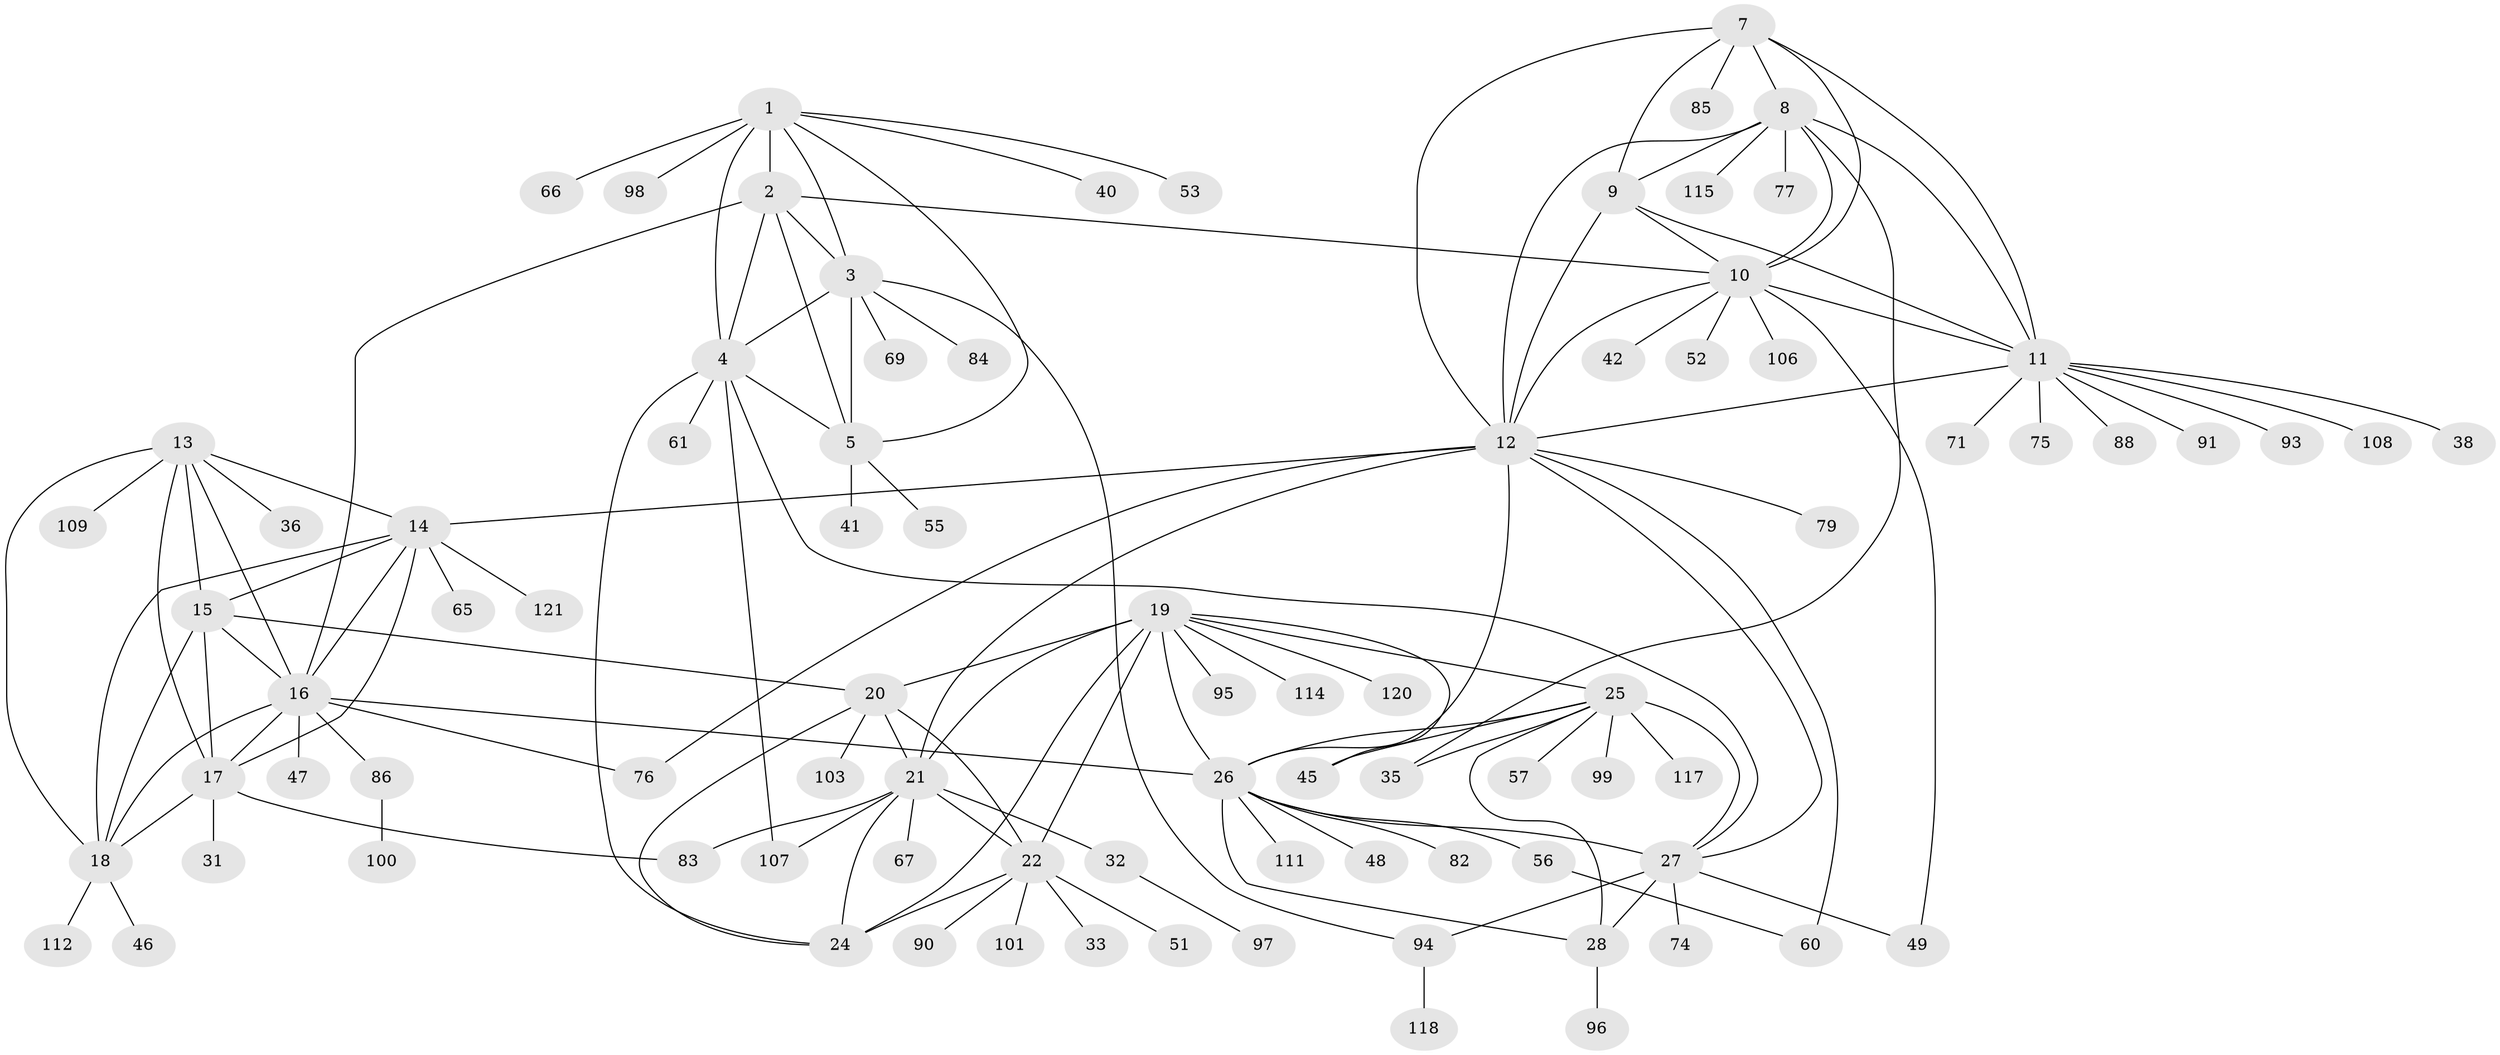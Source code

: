 // Generated by graph-tools (version 1.1) at 2025/24/03/03/25 07:24:12]
// undirected, 88 vertices, 138 edges
graph export_dot {
graph [start="1"]
  node [color=gray90,style=filled];
  1 [super="+105"];
  2;
  3 [super="+81"];
  4 [super="+6"];
  5 [super="+34"];
  7 [super="+68"];
  8 [super="+64"];
  9;
  10 [super="+70"];
  11 [super="+87"];
  12 [super="+43"];
  13 [super="+72"];
  14 [super="+102"];
  15 [super="+59"];
  16 [super="+37"];
  17 [super="+39"];
  18 [super="+50"];
  19 [super="+119"];
  20 [super="+104"];
  21 [super="+23"];
  22 [super="+63"];
  24 [super="+78"];
  25 [super="+54"];
  26 [super="+30"];
  27 [super="+29"];
  28 [super="+62"];
  31;
  32 [super="+44"];
  33;
  35;
  36;
  38;
  40;
  41 [super="+116"];
  42;
  45 [super="+58"];
  46 [super="+110"];
  47;
  48;
  49;
  51;
  52;
  53;
  55;
  56 [super="+89"];
  57;
  60;
  61 [super="+73"];
  65;
  66;
  67;
  69;
  71 [super="+80"];
  74;
  75;
  76 [super="+92"];
  77;
  79;
  82;
  83;
  84;
  85;
  86;
  88;
  90;
  91;
  93;
  94;
  95;
  96;
  97;
  98;
  99;
  100;
  101;
  103;
  106;
  107;
  108;
  109 [super="+113"];
  111;
  112;
  114;
  115;
  117;
  118;
  120;
  121;
  1 -- 2;
  1 -- 3;
  1 -- 4 [weight=2];
  1 -- 5;
  1 -- 40;
  1 -- 53;
  1 -- 66;
  1 -- 98;
  2 -- 3;
  2 -- 4 [weight=2];
  2 -- 5;
  2 -- 10;
  2 -- 16;
  3 -- 4 [weight=2];
  3 -- 5;
  3 -- 69;
  3 -- 84;
  3 -- 94;
  4 -- 5 [weight=2];
  4 -- 24;
  4 -- 107;
  4 -- 61;
  4 -- 27;
  5 -- 41;
  5 -- 55;
  7 -- 8;
  7 -- 9;
  7 -- 10;
  7 -- 11;
  7 -- 12;
  7 -- 85;
  8 -- 9;
  8 -- 10;
  8 -- 11;
  8 -- 12;
  8 -- 35;
  8 -- 77;
  8 -- 115;
  9 -- 10;
  9 -- 11;
  9 -- 12;
  10 -- 11;
  10 -- 12;
  10 -- 42;
  10 -- 49;
  10 -- 52;
  10 -- 106;
  11 -- 12;
  11 -- 38;
  11 -- 71;
  11 -- 75;
  11 -- 88;
  11 -- 91;
  11 -- 93;
  11 -- 108;
  12 -- 14;
  12 -- 60;
  12 -- 76;
  12 -- 79;
  12 -- 21;
  12 -- 26;
  12 -- 27;
  13 -- 14;
  13 -- 15;
  13 -- 16;
  13 -- 17;
  13 -- 18;
  13 -- 36;
  13 -- 109;
  14 -- 15;
  14 -- 16;
  14 -- 17;
  14 -- 18;
  14 -- 65;
  14 -- 121;
  15 -- 16;
  15 -- 17;
  15 -- 18;
  15 -- 20;
  16 -- 17;
  16 -- 18;
  16 -- 26;
  16 -- 47;
  16 -- 86;
  16 -- 76;
  17 -- 18;
  17 -- 31;
  17 -- 83;
  18 -- 46;
  18 -- 112;
  19 -- 20;
  19 -- 21 [weight=2];
  19 -- 22;
  19 -- 24;
  19 -- 25;
  19 -- 45;
  19 -- 95;
  19 -- 114;
  19 -- 120;
  19 -- 26;
  20 -- 21 [weight=2];
  20 -- 22;
  20 -- 24;
  20 -- 103;
  21 -- 22 [weight=2];
  21 -- 24 [weight=2];
  21 -- 32;
  21 -- 67;
  21 -- 107;
  21 -- 83;
  22 -- 24;
  22 -- 33;
  22 -- 51;
  22 -- 90;
  22 -- 101;
  25 -- 26 [weight=2];
  25 -- 27 [weight=2];
  25 -- 28;
  25 -- 35;
  25 -- 45;
  25 -- 99;
  25 -- 117;
  25 -- 57;
  26 -- 27 [weight=4];
  26 -- 28 [weight=2];
  26 -- 111;
  26 -- 48;
  26 -- 82;
  26 -- 56;
  27 -- 28 [weight=2];
  27 -- 74;
  27 -- 49;
  27 -- 94;
  28 -- 96;
  32 -- 97;
  56 -- 60;
  86 -- 100;
  94 -- 118;
}
